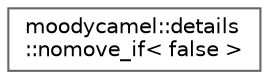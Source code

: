 digraph "类继承关系图"
{
 // INTERACTIVE_SVG=YES
 // LATEX_PDF_SIZE
  bgcolor="transparent";
  edge [fontname=Helvetica,fontsize=10,labelfontname=Helvetica,labelfontsize=10];
  node [fontname=Helvetica,fontsize=10,shape=box,height=0.2,width=0.4];
  rankdir="LR";
  Node0 [id="Node000000",label="moodycamel::details\l::nomove_if\< false \>",height=0.2,width=0.4,color="grey40", fillcolor="white", style="filled",URL="$d3/dd9/structmoodycamel_1_1details_1_1nomove__if_3_01false_01_4.html",tooltip=" "];
}
